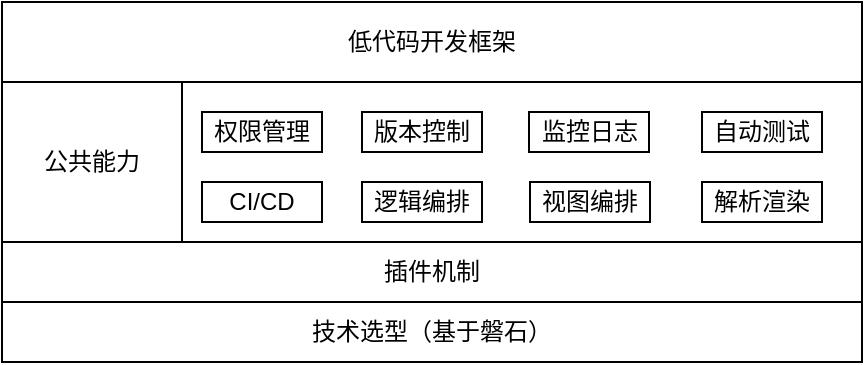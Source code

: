 <mxfile version="24.4.9" type="github">
  <diagram name="第 1 页" id="gqDG2Gp0E2L2Fy4fAPNA">
    <mxGraphModel dx="643" dy="331" grid="1" gridSize="10" guides="1" tooltips="1" connect="1" arrows="1" fold="1" page="1" pageScale="1" pageWidth="827" pageHeight="1169" math="0" shadow="0">
      <root>
        <mxCell id="0" />
        <mxCell id="1" parent="0" />
        <mxCell id="SDCCGMHogAq6qsjDlVBH-2" value="技术选型（基于磐石）" style="rounded=0;whiteSpace=wrap;html=1;" vertex="1" parent="1">
          <mxGeometry x="120" y="560" width="430" height="30" as="geometry" />
        </mxCell>
        <mxCell id="SDCCGMHogAq6qsjDlVBH-4" value="插件机制" style="rounded=0;whiteSpace=wrap;html=1;" vertex="1" parent="1">
          <mxGeometry x="120" y="530" width="430" height="30" as="geometry" />
        </mxCell>
        <mxCell id="SDCCGMHogAq6qsjDlVBH-6" value="低代码开发框架" style="rounded=0;whiteSpace=wrap;html=1;" vertex="1" parent="1">
          <mxGeometry x="120" y="410" width="430" height="40" as="geometry" />
        </mxCell>
        <mxCell id="SDCCGMHogAq6qsjDlVBH-9" value="" style="rounded=0;whiteSpace=wrap;html=1;" vertex="1" parent="1">
          <mxGeometry x="120" y="450" width="430" height="80" as="geometry" />
        </mxCell>
        <mxCell id="SDCCGMHogAq6qsjDlVBH-11" value="公共能力" style="rounded=0;whiteSpace=wrap;html=1;" vertex="1" parent="1">
          <mxGeometry x="120" y="450" width="90" height="80" as="geometry" />
        </mxCell>
        <mxCell id="SDCCGMHogAq6qsjDlVBH-12" value="权限管理" style="rounded=0;whiteSpace=wrap;html=1;" vertex="1" parent="1">
          <mxGeometry x="220" y="465" width="60" height="20" as="geometry" />
        </mxCell>
        <mxCell id="SDCCGMHogAq6qsjDlVBH-13" value="CI/CD" style="rounded=0;whiteSpace=wrap;html=1;" vertex="1" parent="1">
          <mxGeometry x="220" y="500" width="60" height="20" as="geometry" />
        </mxCell>
        <mxCell id="SDCCGMHogAq6qsjDlVBH-14" value="版本控制" style="rounded=0;whiteSpace=wrap;html=1;" vertex="1" parent="1">
          <mxGeometry x="300" y="465" width="60" height="20" as="geometry" />
        </mxCell>
        <mxCell id="SDCCGMHogAq6qsjDlVBH-15" value="监控日志" style="rounded=0;whiteSpace=wrap;html=1;" vertex="1" parent="1">
          <mxGeometry x="383.5" y="465" width="60" height="20" as="geometry" />
        </mxCell>
        <mxCell id="SDCCGMHogAq6qsjDlVBH-16" value="自动测试" style="rounded=0;whiteSpace=wrap;html=1;" vertex="1" parent="1">
          <mxGeometry x="470" y="465" width="60" height="20" as="geometry" />
        </mxCell>
        <mxCell id="SDCCGMHogAq6qsjDlVBH-17" value="逻辑编排" style="rounded=0;whiteSpace=wrap;html=1;" vertex="1" parent="1">
          <mxGeometry x="300" y="500" width="60" height="20" as="geometry" />
        </mxCell>
        <mxCell id="SDCCGMHogAq6qsjDlVBH-18" value="视图编排" style="rounded=0;whiteSpace=wrap;html=1;" vertex="1" parent="1">
          <mxGeometry x="384" y="500" width="60" height="20" as="geometry" />
        </mxCell>
        <mxCell id="SDCCGMHogAq6qsjDlVBH-19" value="解析渲染" style="rounded=0;whiteSpace=wrap;html=1;" vertex="1" parent="1">
          <mxGeometry x="470" y="500" width="60" height="20" as="geometry" />
        </mxCell>
      </root>
    </mxGraphModel>
  </diagram>
</mxfile>
